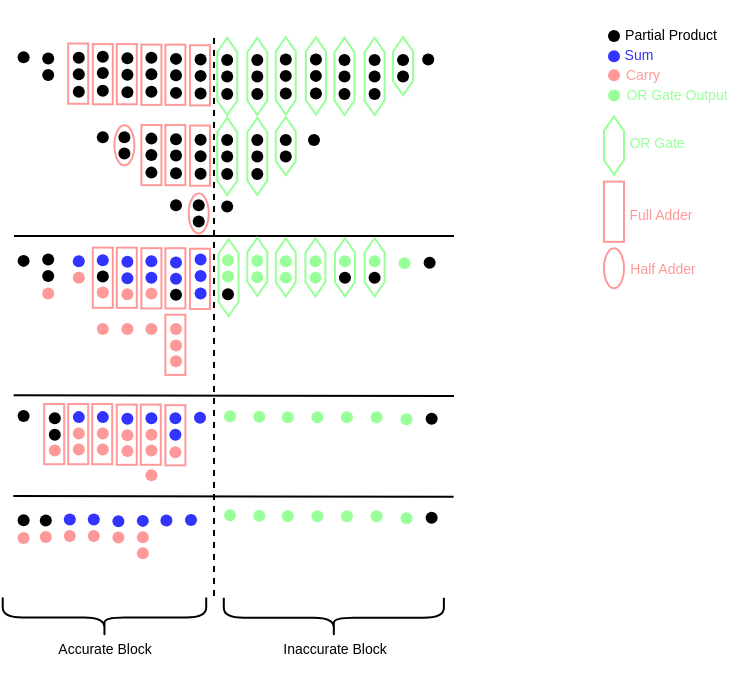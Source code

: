 <mxfile version="25.0.2">
  <diagram name="Page-1" id="2dbHZs60MgRJYXGFf2Fs">
    <mxGraphModel dx="231" dy="138" grid="1" gridSize="10" guides="1" tooltips="1" connect="1" arrows="1" fold="1" page="1" pageScale="1" pageWidth="827" pageHeight="1169" math="0" shadow="0">
      <root>
        <mxCell id="0" />
        <mxCell id="1" parent="0" />
        <mxCell id="PCGd_DvdktvaPrUJOzKs-1" value="" style="shape=hexagon;perimeter=hexagonPerimeter2;whiteSpace=wrap;html=1;fixedSize=1;rotation=90;size=7.18;strokeColor=#99FF99;" parent="1" vertex="1">
          <mxGeometry x="341.0" y="215.22" width="38.59" height="10" as="geometry" />
        </mxCell>
        <mxCell id="PCGd_DvdktvaPrUJOzKs-2" value="" style="shape=waypoint;sketch=0;fillStyle=solid;size=6;pointerEvents=1;points=[];fillColor=none;resizable=0;rotatable=0;perimeter=centerPerimeter;snapToPoint=1;" parent="1" vertex="1">
          <mxGeometry x="350.3" y="202" width="20" height="20" as="geometry" />
        </mxCell>
        <mxCell id="PCGd_DvdktvaPrUJOzKs-3" value="" style="shape=waypoint;sketch=0;fillStyle=solid;size=6;pointerEvents=1;points=[];fillColor=none;resizable=0;rotatable=0;perimeter=centerPerimeter;snapToPoint=1;" parent="1" vertex="1">
          <mxGeometry x="350.3" y="210.22" width="20" height="20" as="geometry" />
        </mxCell>
        <mxCell id="PCGd_DvdktvaPrUJOzKs-4" value="" style="shape=waypoint;sketch=0;fillStyle=solid;size=6;pointerEvents=1;points=[];fillColor=none;resizable=0;rotatable=0;perimeter=centerPerimeter;snapToPoint=1;" parent="1" vertex="1">
          <mxGeometry x="350.3" y="219" width="20" height="20" as="geometry" />
        </mxCell>
        <mxCell id="PCGd_DvdktvaPrUJOzKs-5" value="" style="shape=hexagon;perimeter=hexagonPerimeter2;whiteSpace=wrap;html=1;fixedSize=1;rotation=90;size=7.18;strokeColor=#99FF99;" parent="1" vertex="1">
          <mxGeometry x="360" y="210.07" width="29.06" height="10" as="geometry" />
        </mxCell>
        <mxCell id="PCGd_DvdktvaPrUJOzKs-6" value="" style="shape=waypoint;sketch=0;fillStyle=solid;size=6;pointerEvents=1;points=[];fillColor=none;resizable=0;rotatable=0;perimeter=centerPerimeter;snapToPoint=1;" parent="1" vertex="1">
          <mxGeometry x="364.53" y="202" width="20" height="20" as="geometry" />
        </mxCell>
        <mxCell id="PCGd_DvdktvaPrUJOzKs-7" value="" style="shape=waypoint;sketch=0;fillStyle=solid;size=6;pointerEvents=1;points=[];fillColor=none;resizable=0;rotatable=0;perimeter=centerPerimeter;snapToPoint=1;" parent="1" vertex="1">
          <mxGeometry x="364.53" y="210.22" width="20" height="20" as="geometry" />
        </mxCell>
        <mxCell id="PCGd_DvdktvaPrUJOzKs-15" value="" style="shape=hexagon;perimeter=hexagonPerimeter2;whiteSpace=wrap;html=1;fixedSize=1;rotation=90;size=7.18;strokeColor=#99FF99;" parent="1" vertex="1">
          <mxGeometry x="325.94" y="215.22" width="38.59" height="10" as="geometry" />
        </mxCell>
        <mxCell id="PCGd_DvdktvaPrUJOzKs-16" value="" style="shape=waypoint;sketch=0;fillStyle=solid;size=6;pointerEvents=1;points=[];fillColor=none;resizable=0;rotatable=0;perimeter=centerPerimeter;snapToPoint=1;" parent="1" vertex="1">
          <mxGeometry x="335.24" y="202" width="20" height="20" as="geometry" />
        </mxCell>
        <mxCell id="PCGd_DvdktvaPrUJOzKs-17" value="" style="shape=waypoint;sketch=0;fillStyle=solid;size=6;pointerEvents=1;points=[];fillColor=none;resizable=0;rotatable=0;perimeter=centerPerimeter;snapToPoint=1;" parent="1" vertex="1">
          <mxGeometry x="335.24" y="210.22" width="20" height="20" as="geometry" />
        </mxCell>
        <mxCell id="PCGd_DvdktvaPrUJOzKs-18" value="" style="shape=waypoint;sketch=0;fillStyle=solid;size=6;pointerEvents=1;points=[];fillColor=none;resizable=0;rotatable=0;perimeter=centerPerimeter;snapToPoint=1;" parent="1" vertex="1">
          <mxGeometry x="335.24" y="219" width="20" height="20" as="geometry" />
        </mxCell>
        <mxCell id="PCGd_DvdktvaPrUJOzKs-24" value="" style="shape=hexagon;perimeter=hexagonPerimeter2;whiteSpace=wrap;html=1;fixedSize=1;rotation=90;size=7.18;strokeColor=#99FF99;" parent="1" vertex="1">
          <mxGeometry x="311.65" y="214.94" width="38.59" height="10" as="geometry" />
        </mxCell>
        <mxCell id="PCGd_DvdktvaPrUJOzKs-25" value="" style="shape=waypoint;sketch=0;fillStyle=solid;size=6;pointerEvents=1;points=[];fillColor=none;resizable=0;rotatable=0;perimeter=centerPerimeter;snapToPoint=1;" parent="1" vertex="1">
          <mxGeometry x="320.95" y="201.72" width="20" height="20" as="geometry" />
        </mxCell>
        <mxCell id="PCGd_DvdktvaPrUJOzKs-26" value="" style="shape=waypoint;sketch=0;fillStyle=solid;size=6;pointerEvents=1;points=[];fillColor=none;resizable=0;rotatable=0;perimeter=centerPerimeter;snapToPoint=1;" parent="1" vertex="1">
          <mxGeometry x="320.95" y="209.94" width="20" height="20" as="geometry" />
        </mxCell>
        <mxCell id="PCGd_DvdktvaPrUJOzKs-27" value="" style="shape=waypoint;sketch=0;fillStyle=solid;size=6;pointerEvents=1;points=[];fillColor=none;resizable=0;rotatable=0;perimeter=centerPerimeter;snapToPoint=1;" parent="1" vertex="1">
          <mxGeometry x="320.95" y="218.72" width="20" height="20" as="geometry" />
        </mxCell>
        <mxCell id="PCGd_DvdktvaPrUJOzKs-29" value="" style="shape=hexagon;perimeter=hexagonPerimeter2;whiteSpace=wrap;html=1;fixedSize=1;rotation=90;size=7.18;strokeColor=#99FF99;" parent="1" vertex="1">
          <mxGeometry x="296.59" y="214.94" width="38.59" height="10" as="geometry" />
        </mxCell>
        <mxCell id="PCGd_DvdktvaPrUJOzKs-30" value="" style="shape=waypoint;sketch=0;fillStyle=solid;size=6;pointerEvents=1;points=[];fillColor=none;resizable=0;rotatable=0;perimeter=centerPerimeter;snapToPoint=1;" parent="1" vertex="1">
          <mxGeometry x="305.89" y="201.72" width="20" height="20" as="geometry" />
        </mxCell>
        <mxCell id="PCGd_DvdktvaPrUJOzKs-31" value="" style="shape=waypoint;sketch=0;fillStyle=solid;size=6;pointerEvents=1;points=[];fillColor=none;resizable=0;rotatable=0;perimeter=centerPerimeter;snapToPoint=1;" parent="1" vertex="1">
          <mxGeometry x="305.89" y="209.94" width="20" height="20" as="geometry" />
        </mxCell>
        <mxCell id="PCGd_DvdktvaPrUJOzKs-32" value="" style="shape=waypoint;sketch=0;fillStyle=solid;size=6;pointerEvents=1;points=[];fillColor=none;resizable=0;rotatable=0;perimeter=centerPerimeter;snapToPoint=1;" parent="1" vertex="1">
          <mxGeometry x="305.89" y="218.72" width="20" height="20" as="geometry" />
        </mxCell>
        <mxCell id="PCGd_DvdktvaPrUJOzKs-33" value="" style="shape=hexagon;perimeter=hexagonPerimeter2;whiteSpace=wrap;html=1;fixedSize=1;rotation=90;size=7.18;strokeColor=#99FF99;" parent="1" vertex="1">
          <mxGeometry x="282.36" y="215.22" width="38.59" height="10" as="geometry" />
        </mxCell>
        <mxCell id="PCGd_DvdktvaPrUJOzKs-34" value="" style="shape=waypoint;sketch=0;fillStyle=solid;size=6;pointerEvents=1;points=[];fillColor=none;resizable=0;rotatable=0;perimeter=centerPerimeter;snapToPoint=1;" parent="1" vertex="1">
          <mxGeometry x="291.66" y="202" width="20" height="20" as="geometry" />
        </mxCell>
        <mxCell id="PCGd_DvdktvaPrUJOzKs-35" value="" style="shape=waypoint;sketch=0;fillStyle=solid;size=6;pointerEvents=1;points=[];fillColor=none;resizable=0;rotatable=0;perimeter=centerPerimeter;snapToPoint=1;" parent="1" vertex="1">
          <mxGeometry x="291.66" y="210.22" width="20" height="20" as="geometry" />
        </mxCell>
        <mxCell id="PCGd_DvdktvaPrUJOzKs-36" value="" style="shape=waypoint;sketch=0;fillStyle=solid;size=6;pointerEvents=1;points=[];fillColor=none;resizable=0;rotatable=0;perimeter=centerPerimeter;snapToPoint=1;" parent="1" vertex="1">
          <mxGeometry x="291.66" y="219" width="20" height="20" as="geometry" />
        </mxCell>
        <mxCell id="PCGd_DvdktvaPrUJOzKs-37" value="" style="shape=hexagon;perimeter=hexagonPerimeter2;whiteSpace=wrap;html=1;fixedSize=1;rotation=90;size=7.18;strokeColor=#99FF99;" parent="1" vertex="1">
          <mxGeometry x="267.3" y="215.22" width="38.59" height="10" as="geometry" />
        </mxCell>
        <mxCell id="PCGd_DvdktvaPrUJOzKs-38" value="" style="shape=waypoint;sketch=0;fillStyle=solid;size=6;pointerEvents=1;points=[];fillColor=none;resizable=0;rotatable=0;perimeter=centerPerimeter;snapToPoint=1;" parent="1" vertex="1">
          <mxGeometry x="276.6" y="202" width="20" height="20" as="geometry" />
        </mxCell>
        <mxCell id="PCGd_DvdktvaPrUJOzKs-39" value="" style="shape=waypoint;sketch=0;fillStyle=solid;size=6;pointerEvents=1;points=[];fillColor=none;resizable=0;rotatable=0;perimeter=centerPerimeter;snapToPoint=1;" parent="1" vertex="1">
          <mxGeometry x="276.6" y="210.22" width="20" height="20" as="geometry" />
        </mxCell>
        <mxCell id="PCGd_DvdktvaPrUJOzKs-40" value="" style="shape=waypoint;sketch=0;fillStyle=solid;size=6;pointerEvents=1;points=[];fillColor=none;resizable=0;rotatable=0;perimeter=centerPerimeter;snapToPoint=1;" parent="1" vertex="1">
          <mxGeometry x="276.6" y="219" width="20" height="20" as="geometry" />
        </mxCell>
        <mxCell id="PCGd_DvdktvaPrUJOzKs-46" value="" style="shape=hexagon;perimeter=hexagonPerimeter2;whiteSpace=wrap;html=1;fixedSize=1;rotation=90;size=7.18;strokeColor=#99FF99;" parent="1" vertex="1">
          <mxGeometry x="282.36" y="255.22" width="38.59" height="10" as="geometry" />
        </mxCell>
        <mxCell id="PCGd_DvdktvaPrUJOzKs-47" value="" style="shape=waypoint;sketch=0;fillStyle=solid;size=6;pointerEvents=1;points=[];fillColor=none;resizable=0;rotatable=0;perimeter=centerPerimeter;snapToPoint=1;" parent="1" vertex="1">
          <mxGeometry x="291.66" y="242" width="20" height="20" as="geometry" />
        </mxCell>
        <mxCell id="PCGd_DvdktvaPrUJOzKs-48" value="" style="shape=waypoint;sketch=0;fillStyle=solid;size=6;pointerEvents=1;points=[];fillColor=none;resizable=0;rotatable=0;perimeter=centerPerimeter;snapToPoint=1;" parent="1" vertex="1">
          <mxGeometry x="291.66" y="250.22" width="20" height="20" as="geometry" />
        </mxCell>
        <mxCell id="PCGd_DvdktvaPrUJOzKs-49" value="" style="shape=waypoint;sketch=0;fillStyle=solid;size=6;pointerEvents=1;points=[];fillColor=none;resizable=0;rotatable=0;perimeter=centerPerimeter;snapToPoint=1;" parent="1" vertex="1">
          <mxGeometry x="291.66" y="259" width="20" height="20" as="geometry" />
        </mxCell>
        <mxCell id="PCGd_DvdktvaPrUJOzKs-50" value="" style="shape=hexagon;perimeter=hexagonPerimeter2;whiteSpace=wrap;html=1;fixedSize=1;rotation=90;size=7.18;strokeColor=#99FF99;" parent="1" vertex="1">
          <mxGeometry x="267.3" y="255.22" width="38.59" height="10" as="geometry" />
        </mxCell>
        <mxCell id="PCGd_DvdktvaPrUJOzKs-51" value="" style="shape=waypoint;sketch=0;fillStyle=solid;size=6;pointerEvents=1;points=[];fillColor=none;resizable=0;rotatable=0;perimeter=centerPerimeter;snapToPoint=1;" parent="1" vertex="1">
          <mxGeometry x="276.6" y="242" width="20" height="20" as="geometry" />
        </mxCell>
        <mxCell id="PCGd_DvdktvaPrUJOzKs-52" value="" style="shape=waypoint;sketch=0;fillStyle=solid;size=6;pointerEvents=1;points=[];fillColor=none;resizable=0;rotatable=0;perimeter=centerPerimeter;snapToPoint=1;" parent="1" vertex="1">
          <mxGeometry x="276.6" y="250.22" width="20" height="20" as="geometry" />
        </mxCell>
        <mxCell id="PCGd_DvdktvaPrUJOzKs-53" value="" style="shape=waypoint;sketch=0;fillStyle=solid;size=6;pointerEvents=1;points=[];fillColor=none;resizable=0;rotatable=0;perimeter=centerPerimeter;snapToPoint=1;" parent="1" vertex="1">
          <mxGeometry x="276.6" y="259" width="20" height="20" as="geometry" />
        </mxCell>
        <mxCell id="PCGd_DvdktvaPrUJOzKs-54" value="" style="shape=hexagon;perimeter=hexagonPerimeter2;whiteSpace=wrap;html=1;fixedSize=1;rotation=90;size=7.18;strokeColor=#99FF99;" parent="1" vertex="1">
          <mxGeometry x="301.35" y="250.07" width="29.06" height="10" as="geometry" />
        </mxCell>
        <mxCell id="PCGd_DvdktvaPrUJOzKs-55" value="" style="shape=waypoint;sketch=0;fillStyle=solid;size=6;pointerEvents=1;points=[];fillColor=none;resizable=0;rotatable=0;perimeter=centerPerimeter;snapToPoint=1;" parent="1" vertex="1">
          <mxGeometry x="305.88" y="242" width="20" height="20" as="geometry" />
        </mxCell>
        <mxCell id="PCGd_DvdktvaPrUJOzKs-56" value="" style="shape=waypoint;sketch=0;fillStyle=solid;size=6;pointerEvents=1;points=[];fillColor=none;resizable=0;rotatable=0;perimeter=centerPerimeter;snapToPoint=1;" parent="1" vertex="1">
          <mxGeometry x="305.88" y="250.22" width="20" height="20" as="geometry" />
        </mxCell>
        <mxCell id="PCGd_DvdktvaPrUJOzKs-59" value="" style="shape=waypoint;sketch=0;fillStyle=solid;size=6;pointerEvents=1;points=[];fillColor=none;resizable=0;rotatable=0;perimeter=centerPerimeter;snapToPoint=1;" parent="1" vertex="1">
          <mxGeometry x="377.12" y="201.72" width="20" height="20" as="geometry" />
        </mxCell>
        <mxCell id="PCGd_DvdktvaPrUJOzKs-62" value="" style="shape=waypoint;sketch=0;fillStyle=solid;size=6;pointerEvents=1;points=[];fillColor=none;resizable=0;rotatable=0;perimeter=centerPerimeter;snapToPoint=1;" parent="1" vertex="1">
          <mxGeometry x="320" y="242" width="20" height="20" as="geometry" />
        </mxCell>
        <mxCell id="PCGd_DvdktvaPrUJOzKs-63" value="" style="shape=waypoint;sketch=0;fillStyle=solid;size=6;pointerEvents=1;points=[];fillColor=none;resizable=0;rotatable=0;perimeter=centerPerimeter;snapToPoint=1;" parent="1" vertex="1">
          <mxGeometry x="276.6" y="275.22" width="20" height="20" as="geometry" />
        </mxCell>
        <mxCell id="PCGd_DvdktvaPrUJOzKs-64" value="" style="endArrow=none;dashed=1;html=1;rounded=0;" parent="1" edge="1">
          <mxGeometry width="50" height="50" relative="1" as="geometry">
            <mxPoint x="280" y="480" as="sourcePoint" />
            <mxPoint x="280" y="200" as="targetPoint" />
          </mxGeometry>
        </mxCell>
        <mxCell id="PCGd_DvdktvaPrUJOzKs-74" value="" style="rounded=0;whiteSpace=wrap;html=1;strokeColor=#FF9999;" parent="1" vertex="1">
          <mxGeometry x="268" y="204.61" width="10" height="30.11" as="geometry" />
        </mxCell>
        <mxCell id="PCGd_DvdktvaPrUJOzKs-75" value="" style="shape=waypoint;sketch=0;fillStyle=solid;size=6;pointerEvents=1;points=[];fillColor=none;resizable=0;rotatable=0;perimeter=centerPerimeter;snapToPoint=1;" parent="1" vertex="1">
          <mxGeometry x="263.3" y="201.72" width="20" height="20" as="geometry" />
        </mxCell>
        <mxCell id="PCGd_DvdktvaPrUJOzKs-76" value="" style="shape=waypoint;sketch=0;fillStyle=solid;size=6;pointerEvents=1;points=[];fillColor=none;resizable=0;rotatable=0;perimeter=centerPerimeter;snapToPoint=1;" parent="1" vertex="1">
          <mxGeometry x="263.3" y="209.94" width="20" height="20" as="geometry" />
        </mxCell>
        <mxCell id="PCGd_DvdktvaPrUJOzKs-77" value="" style="shape=waypoint;sketch=0;fillStyle=solid;size=6;pointerEvents=1;points=[];fillColor=none;resizable=0;rotatable=0;perimeter=centerPerimeter;snapToPoint=1;" parent="1" vertex="1">
          <mxGeometry x="263.3" y="218.72" width="20" height="20" as="geometry" />
        </mxCell>
        <mxCell id="PCGd_DvdktvaPrUJOzKs-81" value="" style="rounded=0;whiteSpace=wrap;html=1;strokeColor=#FF9999;" parent="1" vertex="1">
          <mxGeometry x="255.7" y="204.33" width="10" height="30.11" as="geometry" />
        </mxCell>
        <mxCell id="PCGd_DvdktvaPrUJOzKs-82" value="" style="shape=waypoint;sketch=0;fillStyle=solid;size=6;pointerEvents=1;points=[];fillColor=none;resizable=0;rotatable=0;perimeter=centerPerimeter;snapToPoint=1;" parent="1" vertex="1">
          <mxGeometry x="251.0" y="201.44" width="20" height="20" as="geometry" />
        </mxCell>
        <mxCell id="PCGd_DvdktvaPrUJOzKs-83" value="" style="shape=waypoint;sketch=0;fillStyle=solid;size=6;pointerEvents=1;points=[];fillColor=none;resizable=0;rotatable=0;perimeter=centerPerimeter;snapToPoint=1;" parent="1" vertex="1">
          <mxGeometry x="251.0" y="209.66" width="20" height="20" as="geometry" />
        </mxCell>
        <mxCell id="PCGd_DvdktvaPrUJOzKs-84" value="" style="shape=waypoint;sketch=0;fillStyle=solid;size=6;pointerEvents=1;points=[];fillColor=none;resizable=0;rotatable=0;perimeter=centerPerimeter;snapToPoint=1;" parent="1" vertex="1">
          <mxGeometry x="251.0" y="218.44" width="20" height="20" as="geometry" />
        </mxCell>
        <mxCell id="PCGd_DvdktvaPrUJOzKs-110" value="" style="endArrow=none;html=1;rounded=0;" parent="1" edge="1">
          <mxGeometry width="50" height="50" relative="1" as="geometry">
            <mxPoint x="180" y="300" as="sourcePoint" />
            <mxPoint x="400" y="300" as="targetPoint" />
          </mxGeometry>
        </mxCell>
        <mxCell id="PCGd_DvdktvaPrUJOzKs-111" value="" style="rounded=0;whiteSpace=wrap;html=1;strokeColor=#FF9999;" parent="1" vertex="1">
          <mxGeometry x="243.7" y="204.33" width="10" height="30.11" as="geometry" />
        </mxCell>
        <mxCell id="PCGd_DvdktvaPrUJOzKs-112" value="" style="rounded=0;whiteSpace=wrap;html=1;strokeColor=#FF9999;" parent="1" vertex="1">
          <mxGeometry x="231.4" y="204.05" width="10" height="30.11" as="geometry" />
        </mxCell>
        <mxCell id="PCGd_DvdktvaPrUJOzKs-113" value="" style="shape=waypoint;sketch=0;fillStyle=solid;size=6;pointerEvents=1;points=[];fillColor=none;resizable=0;rotatable=0;perimeter=centerPerimeter;snapToPoint=1;" parent="1" vertex="1">
          <mxGeometry x="226.7" y="201.16" width="20" height="20" as="geometry" />
        </mxCell>
        <mxCell id="PCGd_DvdktvaPrUJOzKs-114" value="" style="shape=waypoint;sketch=0;fillStyle=solid;size=6;pointerEvents=1;points=[];fillColor=none;resizable=0;rotatable=0;perimeter=centerPerimeter;snapToPoint=1;" parent="1" vertex="1">
          <mxGeometry x="226.7" y="209.38" width="20" height="20" as="geometry" />
        </mxCell>
        <mxCell id="PCGd_DvdktvaPrUJOzKs-115" value="" style="shape=waypoint;sketch=0;fillStyle=solid;size=6;pointerEvents=1;points=[];fillColor=none;resizable=0;rotatable=0;perimeter=centerPerimeter;snapToPoint=1;" parent="1" vertex="1">
          <mxGeometry x="226.7" y="218.16" width="20" height="20" as="geometry" />
        </mxCell>
        <mxCell id="PCGd_DvdktvaPrUJOzKs-116" value="" style="rounded=0;whiteSpace=wrap;html=1;strokeColor=#FF9999;" parent="1" vertex="1">
          <mxGeometry x="219.4" y="204.05" width="10" height="30.11" as="geometry" />
        </mxCell>
        <mxCell id="PCGd_DvdktvaPrUJOzKs-117" value="" style="rounded=0;whiteSpace=wrap;html=1;strokeColor=#FF9999;" parent="1" vertex="1">
          <mxGeometry x="207.1" y="203.77" width="10" height="30.11" as="geometry" />
        </mxCell>
        <mxCell id="PCGd_DvdktvaPrUJOzKs-118" value="" style="shape=waypoint;sketch=0;fillStyle=solid;size=6;pointerEvents=1;points=[];fillColor=none;resizable=0;rotatable=0;perimeter=centerPerimeter;snapToPoint=1;" parent="1" vertex="1">
          <mxGeometry x="202.4" y="200.88" width="20" height="20" as="geometry" />
        </mxCell>
        <mxCell id="PCGd_DvdktvaPrUJOzKs-119" value="" style="shape=waypoint;sketch=0;fillStyle=solid;size=6;pointerEvents=1;points=[];fillColor=none;resizable=0;rotatable=0;perimeter=centerPerimeter;snapToPoint=1;" parent="1" vertex="1">
          <mxGeometry x="202.4" y="209.1" width="20" height="20" as="geometry" />
        </mxCell>
        <mxCell id="PCGd_DvdktvaPrUJOzKs-120" value="" style="shape=waypoint;sketch=0;fillStyle=solid;size=6;pointerEvents=1;points=[];fillColor=none;resizable=0;rotatable=0;perimeter=centerPerimeter;snapToPoint=1;" parent="1" vertex="1">
          <mxGeometry x="202.4" y="217.88" width="20" height="20" as="geometry" />
        </mxCell>
        <mxCell id="PCGd_DvdktvaPrUJOzKs-121" value="" style="shape=waypoint;sketch=0;fillStyle=solid;size=6;pointerEvents=1;points=[];fillColor=none;resizable=0;rotatable=0;perimeter=centerPerimeter;snapToPoint=1;" parent="1" vertex="1">
          <mxGeometry x="214.4" y="200.32" width="20" height="20" as="geometry" />
        </mxCell>
        <mxCell id="PCGd_DvdktvaPrUJOzKs-122" value="" style="shape=waypoint;sketch=0;fillStyle=solid;size=6;pointerEvents=1;points=[];fillColor=none;resizable=0;rotatable=0;perimeter=centerPerimeter;snapToPoint=1;" parent="1" vertex="1">
          <mxGeometry x="214.4" y="208.54" width="20" height="20" as="geometry" />
        </mxCell>
        <mxCell id="PCGd_DvdktvaPrUJOzKs-123" value="" style="shape=waypoint;sketch=0;fillStyle=solid;size=6;pointerEvents=1;points=[];fillColor=none;resizable=0;rotatable=0;perimeter=centerPerimeter;snapToPoint=1;" parent="1" vertex="1">
          <mxGeometry x="214.4" y="217.32" width="20" height="20" as="geometry" />
        </mxCell>
        <mxCell id="PCGd_DvdktvaPrUJOzKs-124" value="" style="shape=waypoint;sketch=0;fillStyle=solid;size=6;pointerEvents=1;points=[];fillColor=none;resizable=0;rotatable=0;perimeter=centerPerimeter;snapToPoint=1;" parent="1" vertex="1">
          <mxGeometry x="238.7" y="200.89" width="20" height="20" as="geometry" />
        </mxCell>
        <mxCell id="PCGd_DvdktvaPrUJOzKs-125" value="" style="shape=waypoint;sketch=0;fillStyle=solid;size=6;pointerEvents=1;points=[];fillColor=none;resizable=0;rotatable=0;perimeter=centerPerimeter;snapToPoint=1;" parent="1" vertex="1">
          <mxGeometry x="238.7" y="209.11" width="20" height="20" as="geometry" />
        </mxCell>
        <mxCell id="PCGd_DvdktvaPrUJOzKs-126" value="" style="shape=waypoint;sketch=0;fillStyle=solid;size=6;pointerEvents=1;points=[];fillColor=none;resizable=0;rotatable=0;perimeter=centerPerimeter;snapToPoint=1;" parent="1" vertex="1">
          <mxGeometry x="238.7" y="217.89" width="20" height="20" as="geometry" />
        </mxCell>
        <mxCell id="PCGd_DvdktvaPrUJOzKs-133" value="" style="rounded=0;whiteSpace=wrap;html=1;strokeColor=#FF9999;" parent="1" vertex="1">
          <mxGeometry x="268" y="244.75" width="10" height="30.11" as="geometry" />
        </mxCell>
        <mxCell id="PCGd_DvdktvaPrUJOzKs-134" value="" style="shape=waypoint;sketch=0;fillStyle=solid;size=6;pointerEvents=1;points=[];fillColor=none;resizable=0;rotatable=0;perimeter=centerPerimeter;snapToPoint=1;" parent="1" vertex="1">
          <mxGeometry x="263.3" y="241.86" width="20" height="20" as="geometry" />
        </mxCell>
        <mxCell id="PCGd_DvdktvaPrUJOzKs-135" value="" style="shape=waypoint;sketch=0;fillStyle=solid;size=6;pointerEvents=1;points=[];fillColor=none;resizable=0;rotatable=0;perimeter=centerPerimeter;snapToPoint=1;" parent="1" vertex="1">
          <mxGeometry x="263.3" y="250.08" width="20" height="20" as="geometry" />
        </mxCell>
        <mxCell id="PCGd_DvdktvaPrUJOzKs-136" value="" style="shape=waypoint;sketch=0;fillStyle=solid;size=6;pointerEvents=1;points=[];fillColor=none;resizable=0;rotatable=0;perimeter=centerPerimeter;snapToPoint=1;" parent="1" vertex="1">
          <mxGeometry x="263.3" y="258.86" width="20" height="20" as="geometry" />
        </mxCell>
        <mxCell id="PCGd_DvdktvaPrUJOzKs-137" value="" style="rounded=0;whiteSpace=wrap;html=1;strokeColor=#FF9999;" parent="1" vertex="1">
          <mxGeometry x="255.7" y="244.47" width="10" height="30.11" as="geometry" />
        </mxCell>
        <mxCell id="PCGd_DvdktvaPrUJOzKs-138" value="" style="shape=waypoint;sketch=0;fillStyle=solid;size=6;pointerEvents=1;points=[];fillColor=none;resizable=0;rotatable=0;perimeter=centerPerimeter;snapToPoint=1;" parent="1" vertex="1">
          <mxGeometry x="251.0" y="241.58" width="20" height="20" as="geometry" />
        </mxCell>
        <mxCell id="PCGd_DvdktvaPrUJOzKs-139" value="" style="shape=waypoint;sketch=0;fillStyle=solid;size=6;pointerEvents=1;points=[];fillColor=none;resizable=0;rotatable=0;perimeter=centerPerimeter;snapToPoint=1;" parent="1" vertex="1">
          <mxGeometry x="251.0" y="249.8" width="20" height="20" as="geometry" />
        </mxCell>
        <mxCell id="PCGd_DvdktvaPrUJOzKs-140" value="" style="shape=waypoint;sketch=0;fillStyle=solid;size=6;pointerEvents=1;points=[];fillColor=none;resizable=0;rotatable=0;perimeter=centerPerimeter;snapToPoint=1;" parent="1" vertex="1">
          <mxGeometry x="251.0" y="258.58" width="20" height="20" as="geometry" />
        </mxCell>
        <mxCell id="PCGd_DvdktvaPrUJOzKs-141" value="" style="rounded=0;whiteSpace=wrap;html=1;strokeColor=#FF9999;" parent="1" vertex="1">
          <mxGeometry x="243.7" y="244.47" width="10" height="30.11" as="geometry" />
        </mxCell>
        <mxCell id="PCGd_DvdktvaPrUJOzKs-142" value="" style="shape=waypoint;sketch=0;fillStyle=solid;size=6;pointerEvents=1;points=[];fillColor=none;resizable=0;rotatable=0;perimeter=centerPerimeter;snapToPoint=1;" parent="1" vertex="1">
          <mxGeometry x="238.7" y="241.31" width="20" height="20" as="geometry" />
        </mxCell>
        <mxCell id="PCGd_DvdktvaPrUJOzKs-143" value="" style="shape=waypoint;sketch=0;fillStyle=solid;size=6;pointerEvents=1;points=[];fillColor=none;resizable=0;rotatable=0;perimeter=centerPerimeter;snapToPoint=1;" parent="1" vertex="1">
          <mxGeometry x="238.7" y="249.53" width="20" height="20" as="geometry" />
        </mxCell>
        <mxCell id="PCGd_DvdktvaPrUJOzKs-144" value="" style="shape=waypoint;sketch=0;fillStyle=solid;size=6;pointerEvents=1;points=[];fillColor=none;resizable=0;rotatable=0;perimeter=centerPerimeter;snapToPoint=1;" parent="1" vertex="1">
          <mxGeometry x="238.7" y="258.31" width="20" height="20" as="geometry" />
        </mxCell>
        <mxCell id="PCGd_DvdktvaPrUJOzKs-150" value="" style="shape=waypoint;sketch=0;fillStyle=solid;size=6;pointerEvents=1;points=[];fillColor=none;resizable=0;rotatable=0;perimeter=centerPerimeter;snapToPoint=1;" parent="1" vertex="1">
          <mxGeometry x="251" y="274.58" width="20" height="20" as="geometry" />
        </mxCell>
        <mxCell id="PCGd_DvdktvaPrUJOzKs-154" value="" style="shape=waypoint;sketch=0;fillStyle=solid;size=6;pointerEvents=1;points=[];fillColor=none;resizable=0;rotatable=0;perimeter=centerPerimeter;snapToPoint=1;" parent="1" vertex="1">
          <mxGeometry x="214.4" y="240.68" width="20" height="20" as="geometry" />
        </mxCell>
        <mxCell id="PCGd_DvdktvaPrUJOzKs-155" value="" style="shape=waypoint;sketch=0;fillStyle=solid;size=6;pointerEvents=1;points=[];fillColor=none;resizable=0;rotatable=0;perimeter=centerPerimeter;snapToPoint=1;" parent="1" vertex="1">
          <mxGeometry x="187.1" y="201.24" width="20" height="20" as="geometry" />
        </mxCell>
        <mxCell id="PCGd_DvdktvaPrUJOzKs-156" value="" style="shape=waypoint;sketch=0;fillStyle=solid;size=6;pointerEvents=1;points=[];fillColor=none;resizable=0;rotatable=0;perimeter=centerPerimeter;snapToPoint=1;" parent="1" vertex="1">
          <mxGeometry x="187.1" y="209.46" width="20" height="20" as="geometry" />
        </mxCell>
        <mxCell id="PCGd_DvdktvaPrUJOzKs-157" value="" style="shape=waypoint;sketch=0;fillStyle=solid;size=6;pointerEvents=1;points=[];fillColor=none;resizable=0;rotatable=0;perimeter=centerPerimeter;snapToPoint=1;" parent="1" vertex="1">
          <mxGeometry x="174.8" y="200.68" width="20" height="20" as="geometry" />
        </mxCell>
        <mxCell id="Tv-2tQCTAZa6AO8zfYgc-6" value="" style="shape=waypoint;sketch=0;fillStyle=solid;size=6;pointerEvents=1;points=[];fillColor=none;resizable=0;rotatable=0;perimeter=centerPerimeter;snapToPoint=1;strokeColor=#99FF99;" parent="1" vertex="1">
          <mxGeometry x="365.23" y="303.64" width="20" height="20" as="geometry" />
        </mxCell>
        <mxCell id="Tv-2tQCTAZa6AO8zfYgc-24" value="" style="shape=hexagon;perimeter=hexagonPerimeter2;whiteSpace=wrap;html=1;fixedSize=1;rotation=90;size=7.18;strokeColor=#99FF99;" parent="1" vertex="1">
          <mxGeometry x="268.0" y="315.86" width="38.59" height="10" as="geometry" />
        </mxCell>
        <mxCell id="Tv-2tQCTAZa6AO8zfYgc-33" value="" style="shape=waypoint;sketch=0;fillStyle=solid;size=6;pointerEvents=1;points=[];fillColor=none;resizable=0;rotatable=0;perimeter=centerPerimeter;snapToPoint=1;" parent="1" vertex="1">
          <mxGeometry x="377.82" y="303.36" width="20" height="20" as="geometry" />
        </mxCell>
        <mxCell id="Tv-2tQCTAZa6AO8zfYgc-36" value="" style="shape=hexagon;perimeter=hexagonPerimeter2;whiteSpace=wrap;html=1;fixedSize=1;rotation=90;size=7.18;strokeColor=#99FF99;" parent="1" vertex="1">
          <mxGeometry x="287.12" y="310.43" width="29.06" height="10" as="geometry" />
        </mxCell>
        <mxCell id="Tv-2tQCTAZa6AO8zfYgc-37" value="" style="shape=waypoint;sketch=0;fillStyle=solid;size=6;pointerEvents=1;points=[];fillColor=none;resizable=0;rotatable=0;perimeter=centerPerimeter;snapToPoint=1;strokeColor=#99FF99;" parent="1" vertex="1">
          <mxGeometry x="291.65" y="302.36" width="20" height="20" as="geometry" />
        </mxCell>
        <mxCell id="Tv-2tQCTAZa6AO8zfYgc-38" value="" style="shape=waypoint;sketch=0;fillStyle=solid;size=6;pointerEvents=1;points=[];fillColor=none;resizable=0;rotatable=0;perimeter=centerPerimeter;snapToPoint=1;strokeColor=#99FF99;" parent="1" vertex="1">
          <mxGeometry x="291.65" y="310.58" width="20" height="20" as="geometry" />
        </mxCell>
        <mxCell id="Tv-2tQCTAZa6AO8zfYgc-39" value="" style="shape=hexagon;perimeter=hexagonPerimeter2;whiteSpace=wrap;html=1;fixedSize=1;rotation=90;size=7.18;strokeColor=#99FF99;" parent="1" vertex="1">
          <mxGeometry x="301.36" y="310.71" width="29.06" height="10" as="geometry" />
        </mxCell>
        <mxCell id="Tv-2tQCTAZa6AO8zfYgc-40" value="" style="shape=waypoint;sketch=0;fillStyle=solid;size=6;pointerEvents=1;points=[];fillColor=none;resizable=0;rotatable=0;perimeter=centerPerimeter;snapToPoint=1;strokeColor=#99FF99;" parent="1" vertex="1">
          <mxGeometry x="305.89" y="302.64" width="20" height="20" as="geometry" />
        </mxCell>
        <mxCell id="Tv-2tQCTAZa6AO8zfYgc-41" value="" style="shape=waypoint;sketch=0;fillStyle=solid;size=6;pointerEvents=1;points=[];fillColor=none;resizable=0;rotatable=0;perimeter=centerPerimeter;snapToPoint=1;strokeColor=#99FF99;" parent="1" vertex="1">
          <mxGeometry x="305.89" y="310.86" width="20" height="20" as="geometry" />
        </mxCell>
        <mxCell id="Tv-2tQCTAZa6AO8zfYgc-42" value="" style="shape=hexagon;perimeter=hexagonPerimeter2;whiteSpace=wrap;html=1;fixedSize=1;rotation=90;size=7.18;strokeColor=#99FF99;" parent="1" vertex="1">
          <mxGeometry x="316.18" y="310.67" width="29.06" height="10" as="geometry" />
        </mxCell>
        <mxCell id="Tv-2tQCTAZa6AO8zfYgc-43" value="" style="shape=waypoint;sketch=0;fillStyle=solid;size=6;pointerEvents=1;points=[];fillColor=none;resizable=0;rotatable=0;perimeter=centerPerimeter;snapToPoint=1;strokeColor=#99FF99;" parent="1" vertex="1">
          <mxGeometry x="320.71" y="302.6" width="20" height="20" as="geometry" />
        </mxCell>
        <mxCell id="Tv-2tQCTAZa6AO8zfYgc-44" value="" style="shape=waypoint;sketch=0;fillStyle=solid;size=6;pointerEvents=1;points=[];fillColor=none;resizable=0;rotatable=0;perimeter=centerPerimeter;snapToPoint=1;strokeColor=#99FF99;" parent="1" vertex="1">
          <mxGeometry x="320.71" y="310.82" width="20" height="20" as="geometry" />
        </mxCell>
        <mxCell id="Tv-2tQCTAZa6AO8zfYgc-45" value="" style="shape=hexagon;perimeter=hexagonPerimeter2;whiteSpace=wrap;html=1;fixedSize=1;rotation=90;size=7.18;strokeColor=#99FF99;" parent="1" vertex="1">
          <mxGeometry x="330.94" y="310.67" width="29.06" height="10" as="geometry" />
        </mxCell>
        <mxCell id="Tv-2tQCTAZa6AO8zfYgc-46" value="" style="shape=waypoint;sketch=0;fillStyle=solid;size=6;pointerEvents=1;points=[];fillColor=none;resizable=0;rotatable=0;perimeter=centerPerimeter;snapToPoint=1;strokeColor=#99FF99;" parent="1" vertex="1">
          <mxGeometry x="335.47" y="302.6" width="20" height="20" as="geometry" />
        </mxCell>
        <mxCell id="Tv-2tQCTAZa6AO8zfYgc-47" value="" style="shape=waypoint;sketch=0;fillStyle=solid;size=6;pointerEvents=1;points=[];fillColor=none;resizable=0;rotatable=0;perimeter=centerPerimeter;snapToPoint=1;" parent="1" vertex="1">
          <mxGeometry x="335.47" y="310.82" width="20" height="20" as="geometry" />
        </mxCell>
        <mxCell id="Tv-2tQCTAZa6AO8zfYgc-48" value="" style="shape=hexagon;perimeter=hexagonPerimeter2;whiteSpace=wrap;html=1;fixedSize=1;rotation=90;size=7.18;strokeColor=#99FF99;" parent="1" vertex="1">
          <mxGeometry x="345.77" y="310.67" width="29.06" height="10" as="geometry" />
        </mxCell>
        <mxCell id="Tv-2tQCTAZa6AO8zfYgc-49" value="" style="shape=waypoint;sketch=0;fillStyle=solid;size=6;pointerEvents=1;points=[];fillColor=none;resizable=0;rotatable=0;perimeter=centerPerimeter;snapToPoint=1;strokeColor=#99FF99;" parent="1" vertex="1">
          <mxGeometry x="350.3" y="302.6" width="20" height="20" as="geometry" />
        </mxCell>
        <mxCell id="Tv-2tQCTAZa6AO8zfYgc-50" value="" style="shape=waypoint;sketch=0;fillStyle=solid;size=6;pointerEvents=1;points=[];fillColor=none;resizable=0;rotatable=0;perimeter=centerPerimeter;snapToPoint=1;" parent="1" vertex="1">
          <mxGeometry x="350.3" y="310.82" width="20" height="20" as="geometry" />
        </mxCell>
        <mxCell id="Tv-2tQCTAZa6AO8zfYgc-51" value="" style="shape=waypoint;sketch=0;fillStyle=solid;size=6;pointerEvents=1;points=[];fillColor=none;resizable=0;rotatable=0;perimeter=centerPerimeter;snapToPoint=1;strokeColor=#99FF99;" parent="1" vertex="1">
          <mxGeometry x="277.0" y="302.08" width="20" height="20" as="geometry" />
        </mxCell>
        <mxCell id="Tv-2tQCTAZa6AO8zfYgc-52" value="" style="shape=waypoint;sketch=0;fillStyle=solid;size=6;pointerEvents=1;points=[];fillColor=none;resizable=0;rotatable=0;perimeter=centerPerimeter;snapToPoint=1;strokeColor=#99FF99;" parent="1" vertex="1">
          <mxGeometry x="277.0" y="310.3" width="20" height="20" as="geometry" />
        </mxCell>
        <mxCell id="Tv-2tQCTAZa6AO8zfYgc-53" value="" style="shape=waypoint;sketch=0;fillStyle=solid;size=6;pointerEvents=1;points=[];fillColor=none;resizable=0;rotatable=0;perimeter=centerPerimeter;snapToPoint=1;" parent="1" vertex="1">
          <mxGeometry x="277.0" y="319.08" width="20" height="20" as="geometry" />
        </mxCell>
        <mxCell id="Tv-2tQCTAZa6AO8zfYgc-54" value="" style="rounded=0;whiteSpace=wrap;html=1;strokeColor=#FF9999;" parent="1" vertex="1">
          <mxGeometry x="268" y="306.37" width="10" height="30.11" as="geometry" />
        </mxCell>
        <mxCell id="Tv-2tQCTAZa6AO8zfYgc-55" value="" style="rounded=0;whiteSpace=wrap;html=1;strokeColor=#FF9999;" parent="1" vertex="1">
          <mxGeometry x="255.7" y="306.09" width="10" height="30.11" as="geometry" />
        </mxCell>
        <mxCell id="Tv-2tQCTAZa6AO8zfYgc-56" value="" style="shape=waypoint;sketch=0;fillStyle=solid;size=6;pointerEvents=1;points=[];fillColor=none;resizable=0;rotatable=0;perimeter=centerPerimeter;snapToPoint=1;strokeColor=#3333FF;" parent="1" vertex="1">
          <mxGeometry x="251.0" y="303.2" width="20" height="20" as="geometry" />
        </mxCell>
        <mxCell id="Tv-2tQCTAZa6AO8zfYgc-57" value="" style="shape=waypoint;sketch=0;fillStyle=solid;size=6;pointerEvents=1;points=[];fillColor=none;resizable=0;rotatable=0;perimeter=centerPerimeter;snapToPoint=1;strokeColor=#3333FF;" parent="1" vertex="1">
          <mxGeometry x="251.0" y="311.42" width="20" height="20" as="geometry" />
        </mxCell>
        <mxCell id="Tv-2tQCTAZa6AO8zfYgc-58" value="" style="rounded=0;whiteSpace=wrap;html=1;strokeColor=#FF9999;" parent="1" vertex="1">
          <mxGeometry x="243.7" y="306.09" width="10" height="30.11" as="geometry" />
        </mxCell>
        <mxCell id="Tv-2tQCTAZa6AO8zfYgc-59" value="" style="rounded=0;whiteSpace=wrap;html=1;strokeColor=#FF9999;" parent="1" vertex="1">
          <mxGeometry x="231.4" y="305.81" width="10" height="30.11" as="geometry" />
        </mxCell>
        <mxCell id="Tv-2tQCTAZa6AO8zfYgc-60" value="" style="shape=waypoint;sketch=0;fillStyle=solid;size=6;pointerEvents=1;points=[];fillColor=none;resizable=0;rotatable=0;perimeter=centerPerimeter;snapToPoint=1;strokeColor=#3333FF;" parent="1" vertex="1">
          <mxGeometry x="226.7" y="302.92" width="20" height="20" as="geometry" />
        </mxCell>
        <mxCell id="Tv-2tQCTAZa6AO8zfYgc-61" value="" style="shape=waypoint;sketch=0;fillStyle=solid;size=6;pointerEvents=1;points=[];fillColor=none;resizable=0;rotatable=0;perimeter=centerPerimeter;snapToPoint=1;strokeColor=#3333FF;" parent="1" vertex="1">
          <mxGeometry x="226.7" y="311.14" width="20" height="20" as="geometry" />
        </mxCell>
        <mxCell id="Tv-2tQCTAZa6AO8zfYgc-62" value="" style="rounded=0;whiteSpace=wrap;html=1;strokeColor=#FF9999;" parent="1" vertex="1">
          <mxGeometry x="219.4" y="305.81" width="10" height="30.11" as="geometry" />
        </mxCell>
        <mxCell id="Tv-2tQCTAZa6AO8zfYgc-64" value="" style="shape=waypoint;sketch=0;fillStyle=solid;size=6;pointerEvents=1;points=[];fillColor=none;resizable=0;rotatable=0;perimeter=centerPerimeter;snapToPoint=1;strokeColor=#3333FF;" parent="1" vertex="1">
          <mxGeometry x="202.4" y="302.64" width="20" height="20" as="geometry" />
        </mxCell>
        <mxCell id="Tv-2tQCTAZa6AO8zfYgc-65" value="" style="shape=waypoint;sketch=0;fillStyle=solid;size=6;pointerEvents=1;points=[];fillColor=none;resizable=0;rotatable=0;perimeter=centerPerimeter;snapToPoint=1;strokeColor=#FF9999;" parent="1" vertex="1">
          <mxGeometry x="202.4" y="310.86" width="20" height="20" as="geometry" />
        </mxCell>
        <mxCell id="Tv-2tQCTAZa6AO8zfYgc-66" value="" style="shape=waypoint;sketch=0;fillStyle=solid;size=6;pointerEvents=1;points=[];fillColor=none;resizable=0;rotatable=0;perimeter=centerPerimeter;snapToPoint=1;strokeColor=#3333FF;" parent="1" vertex="1">
          <mxGeometry x="214.4" y="302.08" width="20" height="20" as="geometry" />
        </mxCell>
        <mxCell id="Tv-2tQCTAZa6AO8zfYgc-67" value="" style="shape=waypoint;sketch=0;fillStyle=solid;size=6;pointerEvents=1;points=[];fillColor=none;resizable=0;rotatable=0;perimeter=centerPerimeter;snapToPoint=1;" parent="1" vertex="1">
          <mxGeometry x="214.4" y="310.3" width="20" height="20" as="geometry" />
        </mxCell>
        <mxCell id="Tv-2tQCTAZa6AO8zfYgc-68" value="" style="shape=waypoint;sketch=0;fillStyle=solid;size=6;pointerEvents=1;points=[];fillColor=none;resizable=0;rotatable=0;perimeter=centerPerimeter;snapToPoint=1;strokeColor=#3333FF;" parent="1" vertex="1">
          <mxGeometry x="238.7" y="302.65" width="20" height="20" as="geometry" />
        </mxCell>
        <mxCell id="Tv-2tQCTAZa6AO8zfYgc-69" value="" style="shape=waypoint;sketch=0;fillStyle=solid;size=6;pointerEvents=1;points=[];fillColor=none;resizable=0;rotatable=0;perimeter=centerPerimeter;snapToPoint=1;strokeColor=#3333FF;" parent="1" vertex="1">
          <mxGeometry x="238.7" y="310.87" width="20" height="20" as="geometry" />
        </mxCell>
        <mxCell id="Tv-2tQCTAZa6AO8zfYgc-72" value="" style="shape=waypoint;sketch=0;fillStyle=solid;size=6;pointerEvents=1;points=[];fillColor=none;resizable=0;rotatable=0;perimeter=centerPerimeter;snapToPoint=1;" parent="1" vertex="1">
          <mxGeometry x="174.8" y="302.44" width="20" height="20" as="geometry" />
        </mxCell>
        <mxCell id="Tv-2tQCTAZa6AO8zfYgc-73" value="" style="shape=waypoint;sketch=0;fillStyle=solid;size=6;pointerEvents=1;points=[];fillColor=none;resizable=0;rotatable=0;perimeter=centerPerimeter;snapToPoint=1;strokeColor=#3333FF;" parent="1" vertex="1">
          <mxGeometry x="263.3" y="301.8" width="20" height="20" as="geometry" />
        </mxCell>
        <mxCell id="Tv-2tQCTAZa6AO8zfYgc-74" value="" style="shape=waypoint;sketch=0;fillStyle=solid;size=6;pointerEvents=1;points=[];fillColor=none;resizable=0;rotatable=0;perimeter=centerPerimeter;snapToPoint=1;strokeColor=#3333FF;" parent="1" vertex="1">
          <mxGeometry x="263.3" y="310.02" width="20" height="20" as="geometry" />
        </mxCell>
        <mxCell id="Tv-2tQCTAZa6AO8zfYgc-75" value="" style="shape=waypoint;sketch=0;fillStyle=solid;size=6;pointerEvents=1;points=[];fillColor=none;resizable=0;rotatable=0;perimeter=centerPerimeter;snapToPoint=1;strokeColor=#3333FF;" parent="1" vertex="1">
          <mxGeometry x="263.3" y="318.8" width="20" height="20" as="geometry" />
        </mxCell>
        <mxCell id="Tv-2tQCTAZa6AO8zfYgc-79" value="" style="shape=waypoint;sketch=0;fillStyle=solid;size=6;pointerEvents=1;points=[];fillColor=none;resizable=0;rotatable=0;perimeter=centerPerimeter;snapToPoint=1;" parent="1" vertex="1">
          <mxGeometry x="187.1" y="301.8" width="20" height="20" as="geometry" />
        </mxCell>
        <mxCell id="Tv-2tQCTAZa6AO8zfYgc-80" value="" style="shape=waypoint;sketch=0;fillStyle=solid;size=6;pointerEvents=1;points=[];fillColor=none;resizable=0;rotatable=0;perimeter=centerPerimeter;snapToPoint=1;" parent="1" vertex="1">
          <mxGeometry x="187.1" y="310.02" width="20" height="20" as="geometry" />
        </mxCell>
        <mxCell id="Tv-2tQCTAZa6AO8zfYgc-81" value="" style="shape=waypoint;sketch=0;fillStyle=solid;size=6;pointerEvents=1;points=[];fillColor=none;resizable=0;rotatable=0;perimeter=centerPerimeter;snapToPoint=1;strokeColor=#FF9999;" parent="1" vertex="1">
          <mxGeometry x="187.1" y="318.8" width="20" height="20" as="geometry" />
        </mxCell>
        <mxCell id="Tv-2tQCTAZa6AO8zfYgc-82" value="" style="shape=waypoint;sketch=0;fillStyle=solid;size=6;pointerEvents=1;points=[];fillColor=none;resizable=0;rotatable=0;perimeter=centerPerimeter;snapToPoint=1;" parent="1" vertex="1">
          <mxGeometry x="251.0" y="319.36" width="20" height="20" as="geometry" />
        </mxCell>
        <mxCell id="Tv-2tQCTAZa6AO8zfYgc-83" value="" style="shape=waypoint;sketch=0;fillStyle=solid;size=6;pointerEvents=1;points=[];fillColor=none;resizable=0;rotatable=0;perimeter=centerPerimeter;snapToPoint=1;strokeColor=#FF9999;" parent="1" vertex="1">
          <mxGeometry x="226.7" y="319.08" width="20" height="20" as="geometry" />
        </mxCell>
        <mxCell id="Tv-2tQCTAZa6AO8zfYgc-85" value="" style="shape=waypoint;sketch=0;fillStyle=solid;size=6;pointerEvents=1;points=[];fillColor=none;resizable=0;rotatable=0;perimeter=centerPerimeter;snapToPoint=1;strokeColor=#FF9999;" parent="1" vertex="1">
          <mxGeometry x="214.4" y="318.24" width="20" height="20" as="geometry" />
        </mxCell>
        <mxCell id="Tv-2tQCTAZa6AO8zfYgc-86" value="" style="shape=waypoint;sketch=0;fillStyle=solid;size=6;pointerEvents=1;points=[];fillColor=none;resizable=0;rotatable=0;perimeter=centerPerimeter;snapToPoint=1;strokeColor=#FF9999;" parent="1" vertex="1">
          <mxGeometry x="238.7" y="318.81" width="20" height="20" as="geometry" />
        </mxCell>
        <mxCell id="Tv-2tQCTAZa6AO8zfYgc-87" value="" style="shape=waypoint;sketch=0;fillStyle=solid;size=6;pointerEvents=1;points=[];fillColor=none;resizable=0;rotatable=0;perimeter=centerPerimeter;snapToPoint=1;strokeColor=#FF9999;" parent="1" vertex="1">
          <mxGeometry x="226.7" y="336.48" width="20" height="20" as="geometry" />
        </mxCell>
        <mxCell id="Tv-2tQCTAZa6AO8zfYgc-88" value="" style="shape=waypoint;sketch=0;fillStyle=solid;size=6;pointerEvents=1;points=[];fillColor=none;resizable=0;rotatable=0;perimeter=centerPerimeter;snapToPoint=1;strokeColor=#FF9999;" parent="1" vertex="1">
          <mxGeometry x="214.4" y="336.48" width="20" height="20" as="geometry" />
        </mxCell>
        <mxCell id="Tv-2tQCTAZa6AO8zfYgc-89" value="" style="shape=waypoint;sketch=0;fillStyle=solid;size=6;pointerEvents=1;points=[];fillColor=none;resizable=0;rotatable=0;perimeter=centerPerimeter;snapToPoint=1;strokeColor=#FF9999;" parent="1" vertex="1">
          <mxGeometry x="238.7" y="336.48" width="20" height="20" as="geometry" />
        </mxCell>
        <mxCell id="Tv-2tQCTAZa6AO8zfYgc-90" value="" style="rounded=0;whiteSpace=wrap;html=1;strokeColor=#FF9999;" parent="1" vertex="1">
          <mxGeometry x="255.7" y="339.36" width="10" height="30.11" as="geometry" />
        </mxCell>
        <mxCell id="Tv-2tQCTAZa6AO8zfYgc-91" value="" style="shape=waypoint;sketch=0;fillStyle=solid;size=6;pointerEvents=1;points=[];fillColor=none;resizable=0;rotatable=0;perimeter=centerPerimeter;snapToPoint=1;strokeColor=#FF9999;" parent="1" vertex="1">
          <mxGeometry x="251.0" y="336.48" width="20" height="20" as="geometry" />
        </mxCell>
        <mxCell id="Tv-2tQCTAZa6AO8zfYgc-92" value="" style="shape=waypoint;sketch=0;fillStyle=solid;size=6;pointerEvents=1;points=[];fillColor=none;resizable=0;rotatable=0;perimeter=centerPerimeter;snapToPoint=1;strokeColor=#FF9999;" parent="1" vertex="1">
          <mxGeometry x="251.0" y="344.7" width="20" height="20" as="geometry" />
        </mxCell>
        <mxCell id="Tv-2tQCTAZa6AO8zfYgc-93" value="" style="shape=waypoint;sketch=0;fillStyle=solid;size=6;pointerEvents=1;points=[];fillColor=none;resizable=0;rotatable=0;perimeter=centerPerimeter;snapToPoint=1;strokeColor=#FF9999;" parent="1" vertex="1">
          <mxGeometry x="251.0" y="352.64" width="20" height="20" as="geometry" />
        </mxCell>
        <mxCell id="Tv-2tQCTAZa6AO8zfYgc-96" value="" style="endArrow=none;html=1;rounded=0;" parent="1" edge="1">
          <mxGeometry width="50" height="50" relative="1" as="geometry">
            <mxPoint x="179.82" y="379.64" as="sourcePoint" />
            <mxPoint x="400" y="380" as="targetPoint" />
          </mxGeometry>
        </mxCell>
        <mxCell id="Tv-2tQCTAZa6AO8zfYgc-97" value="" style="rounded=0;whiteSpace=wrap;html=1;strokeColor=#FF9999;" parent="1" vertex="1">
          <mxGeometry x="255.7" y="384.57" width="10" height="30.11" as="geometry" />
        </mxCell>
        <mxCell id="Tv-2tQCTAZa6AO8zfYgc-98" value="" style="rounded=0;whiteSpace=wrap;html=1;strokeColor=#FF9999;" parent="1" vertex="1">
          <mxGeometry x="243.4" y="384.29" width="10" height="30.11" as="geometry" />
        </mxCell>
        <mxCell id="Tv-2tQCTAZa6AO8zfYgc-101" value="" style="rounded=0;whiteSpace=wrap;html=1;strokeColor=#FF9999;" parent="1" vertex="1">
          <mxGeometry x="231.4" y="384.29" width="10" height="30.11" as="geometry" />
        </mxCell>
        <mxCell id="Tv-2tQCTAZa6AO8zfYgc-102" value="" style="rounded=0;whiteSpace=wrap;html=1;strokeColor=#FF9999;" parent="1" vertex="1">
          <mxGeometry x="219.1" y="384.01" width="10" height="30.11" as="geometry" />
        </mxCell>
        <mxCell id="Tv-2tQCTAZa6AO8zfYgc-105" value="" style="rounded=0;whiteSpace=wrap;html=1;strokeColor=#FF9999;" parent="1" vertex="1">
          <mxGeometry x="207.1" y="384.01" width="10" height="30.11" as="geometry" />
        </mxCell>
        <mxCell id="Tv-2tQCTAZa6AO8zfYgc-113" value="" style="shape=waypoint;sketch=0;fillStyle=solid;size=6;pointerEvents=1;points=[];fillColor=none;resizable=0;rotatable=0;perimeter=centerPerimeter;snapToPoint=1;" parent="1" vertex="1">
          <mxGeometry x="174.8" y="380" width="20" height="20" as="geometry" />
        </mxCell>
        <mxCell id="Tv-2tQCTAZa6AO8zfYgc-115" value="" style="shape=waypoint;sketch=0;fillStyle=solid;size=6;pointerEvents=1;points=[];fillColor=none;resizable=0;rotatable=0;perimeter=centerPerimeter;snapToPoint=1;strokeColor=#3333FF;" parent="1" vertex="1">
          <mxGeometry x="263.0" y="380.85" width="20" height="20" as="geometry" />
        </mxCell>
        <mxCell id="Tv-2tQCTAZa6AO8zfYgc-116" value="" style="shape=waypoint;sketch=0;fillStyle=solid;size=6;pointerEvents=1;points=[];fillColor=none;resizable=0;rotatable=0;perimeter=centerPerimeter;snapToPoint=1;strokeColor=#3333FF;" parent="1" vertex="1">
          <mxGeometry x="250.7" y="381.12" width="20" height="20" as="geometry" />
        </mxCell>
        <mxCell id="Tv-2tQCTAZa6AO8zfYgc-117" value="" style="shape=waypoint;sketch=0;fillStyle=solid;size=6;pointerEvents=1;points=[];fillColor=none;resizable=0;rotatable=0;perimeter=centerPerimeter;snapToPoint=1;strokeColor=#3333FF;" parent="1" vertex="1">
          <mxGeometry x="250.7" y="389.34" width="20" height="20" as="geometry" />
        </mxCell>
        <mxCell id="Tv-2tQCTAZa6AO8zfYgc-118" value="" style="shape=waypoint;sketch=0;fillStyle=solid;size=6;pointerEvents=1;points=[];fillColor=none;resizable=0;rotatable=0;perimeter=centerPerimeter;snapToPoint=1;strokeColor=#FF9999;" parent="1" vertex="1">
          <mxGeometry x="250.7" y="398.12" width="20" height="20" as="geometry" />
        </mxCell>
        <mxCell id="Tv-2tQCTAZa6AO8zfYgc-119" value="" style="shape=waypoint;sketch=0;fillStyle=solid;size=6;pointerEvents=1;points=[];fillColor=none;resizable=0;rotatable=0;perimeter=centerPerimeter;snapToPoint=1;strokeColor=#3333FF;" parent="1" vertex="1">
          <mxGeometry x="226.7" y="381.4" width="20" height="20" as="geometry" />
        </mxCell>
        <mxCell id="Tv-2tQCTAZa6AO8zfYgc-120" value="" style="shape=waypoint;sketch=0;fillStyle=solid;size=6;pointerEvents=1;points=[];fillColor=none;resizable=0;rotatable=0;perimeter=centerPerimeter;snapToPoint=1;strokeColor=#FF9999;" parent="1" vertex="1">
          <mxGeometry x="226.7" y="389.62" width="20" height="20" as="geometry" />
        </mxCell>
        <mxCell id="Tv-2tQCTAZa6AO8zfYgc-121" value="" style="shape=waypoint;sketch=0;fillStyle=solid;size=6;pointerEvents=1;points=[];fillColor=none;resizable=0;rotatable=0;perimeter=centerPerimeter;snapToPoint=1;strokeColor=#3333FF;" parent="1" vertex="1">
          <mxGeometry x="214.4" y="380.56" width="20" height="20" as="geometry" />
        </mxCell>
        <mxCell id="Tv-2tQCTAZa6AO8zfYgc-122" value="" style="shape=waypoint;sketch=0;fillStyle=solid;size=6;pointerEvents=1;points=[];fillColor=none;resizable=0;rotatable=0;perimeter=centerPerimeter;snapToPoint=1;strokeColor=#FF9999;" parent="1" vertex="1">
          <mxGeometry x="214.4" y="388.78" width="20" height="20" as="geometry" />
        </mxCell>
        <mxCell id="Tv-2tQCTAZa6AO8zfYgc-123" value="" style="shape=waypoint;sketch=0;fillStyle=solid;size=6;pointerEvents=1;points=[];fillColor=none;resizable=0;rotatable=0;perimeter=centerPerimeter;snapToPoint=1;strokeColor=#3333FF;" parent="1" vertex="1">
          <mxGeometry x="238.7" y="381.13" width="20" height="20" as="geometry" />
        </mxCell>
        <mxCell id="Tv-2tQCTAZa6AO8zfYgc-124" value="" style="shape=waypoint;sketch=0;fillStyle=solid;size=6;pointerEvents=1;points=[];fillColor=none;resizable=0;rotatable=0;perimeter=centerPerimeter;snapToPoint=1;strokeColor=#FF9999;" parent="1" vertex="1">
          <mxGeometry x="238.7" y="389.35" width="20" height="20" as="geometry" />
        </mxCell>
        <mxCell id="Tv-2tQCTAZa6AO8zfYgc-125" value="" style="shape=waypoint;sketch=0;fillStyle=solid;size=6;pointerEvents=1;points=[];fillColor=none;resizable=0;rotatable=0;perimeter=centerPerimeter;snapToPoint=1;strokeColor=#FF9999;" parent="1" vertex="1">
          <mxGeometry x="226.7" y="397.56" width="20" height="20" as="geometry" />
        </mxCell>
        <mxCell id="Tv-2tQCTAZa6AO8zfYgc-126" value="" style="shape=waypoint;sketch=0;fillStyle=solid;size=6;pointerEvents=1;points=[];fillColor=none;resizable=0;rotatable=0;perimeter=centerPerimeter;snapToPoint=1;strokeColor=#FF9999;" parent="1" vertex="1">
          <mxGeometry x="214.4" y="396.72" width="20" height="20" as="geometry" />
        </mxCell>
        <mxCell id="Tv-2tQCTAZa6AO8zfYgc-127" value="" style="shape=waypoint;sketch=0;fillStyle=solid;size=6;pointerEvents=1;points=[];fillColor=none;resizable=0;rotatable=0;perimeter=centerPerimeter;snapToPoint=1;strokeColor=#FF9999;" parent="1" vertex="1">
          <mxGeometry x="238.7" y="397.29" width="20" height="20" as="geometry" />
        </mxCell>
        <mxCell id="Tv-2tQCTAZa6AO8zfYgc-134" value="" style="shape=waypoint;sketch=0;fillStyle=solid;size=6;pointerEvents=1;points=[];fillColor=none;resizable=0;rotatable=0;perimeter=centerPerimeter;snapToPoint=1;strokeColor=#3333FF;" parent="1" vertex="1">
          <mxGeometry x="202.4" y="380.56" width="20" height="20" as="geometry" />
        </mxCell>
        <mxCell id="Tv-2tQCTAZa6AO8zfYgc-135" value="" style="shape=waypoint;sketch=0;fillStyle=solid;size=6;pointerEvents=1;points=[];fillColor=none;resizable=0;rotatable=0;perimeter=centerPerimeter;snapToPoint=1;strokeColor=#FF9999;" parent="1" vertex="1">
          <mxGeometry x="202.4" y="388.78" width="20" height="20" as="geometry" />
        </mxCell>
        <mxCell id="Tv-2tQCTAZa6AO8zfYgc-136" value="" style="shape=waypoint;sketch=0;fillStyle=solid;size=6;pointerEvents=1;points=[];fillColor=none;resizable=0;rotatable=0;perimeter=centerPerimeter;snapToPoint=1;strokeColor=#FF9999;" parent="1" vertex="1">
          <mxGeometry x="202.4" y="396.72" width="20" height="20" as="geometry" />
        </mxCell>
        <mxCell id="Tv-2tQCTAZa6AO8zfYgc-137" value="" style="rounded=0;whiteSpace=wrap;html=1;strokeColor=#FF9999;" parent="1" vertex="1">
          <mxGeometry x="195.1" y="384" width="10" height="30.11" as="geometry" />
        </mxCell>
        <mxCell id="Tv-2tQCTAZa6AO8zfYgc-138" value="" style="shape=waypoint;sketch=0;fillStyle=solid;size=6;pointerEvents=1;points=[];fillColor=none;resizable=0;rotatable=0;perimeter=centerPerimeter;snapToPoint=1;strokeColor=#000000;" parent="1" vertex="1">
          <mxGeometry x="190.4" y="381.12" width="20" height="20" as="geometry" />
        </mxCell>
        <mxCell id="Tv-2tQCTAZa6AO8zfYgc-139" value="" style="shape=waypoint;sketch=0;fillStyle=solid;size=6;pointerEvents=1;points=[];fillColor=none;resizable=0;rotatable=0;perimeter=centerPerimeter;snapToPoint=1;strokeColor=#000000;" parent="1" vertex="1">
          <mxGeometry x="190.4" y="389.34" width="20" height="20" as="geometry" />
        </mxCell>
        <mxCell id="Tv-2tQCTAZa6AO8zfYgc-140" value="" style="shape=waypoint;sketch=0;fillStyle=solid;size=6;pointerEvents=1;points=[];fillColor=none;resizable=0;rotatable=0;perimeter=centerPerimeter;snapToPoint=1;strokeColor=#FF9999;" parent="1" vertex="1">
          <mxGeometry x="190.4" y="397.28" width="20" height="20" as="geometry" />
        </mxCell>
        <mxCell id="Tv-2tQCTAZa6AO8zfYgc-141" value="" style="shape=waypoint;sketch=0;fillStyle=solid;size=6;pointerEvents=1;points=[];fillColor=none;resizable=0;rotatable=0;perimeter=centerPerimeter;snapToPoint=1;strokeColor=#FF9999;" parent="1" vertex="1">
          <mxGeometry x="238.7" y="409.62" width="20" height="20" as="geometry" />
        </mxCell>
        <mxCell id="Tv-2tQCTAZa6AO8zfYgc-142" value="" style="shape=waypoint;sketch=0;fillStyle=solid;size=6;pointerEvents=1;points=[];fillColor=none;resizable=0;rotatable=0;perimeter=centerPerimeter;snapToPoint=1;strokeColor=#99FF99;" parent="1" vertex="1">
          <mxGeometry x="366.23" y="381.63" width="20" height="20" as="geometry" />
        </mxCell>
        <mxCell id="Tv-2tQCTAZa6AO8zfYgc-143" value="" style="shape=waypoint;sketch=0;fillStyle=solid;size=6;pointerEvents=1;points=[];fillColor=none;resizable=0;rotatable=0;perimeter=centerPerimeter;snapToPoint=1;" parent="1" vertex="1">
          <mxGeometry x="378.82" y="381.35" width="20" height="20" as="geometry" />
        </mxCell>
        <mxCell id="Tv-2tQCTAZa6AO8zfYgc-144" value="" style="shape=waypoint;sketch=0;fillStyle=solid;size=6;pointerEvents=1;points=[];fillColor=none;resizable=0;rotatable=0;perimeter=centerPerimeter;snapToPoint=1;strokeColor=#99FF99;" parent="1" vertex="1">
          <mxGeometry x="292.65" y="380.35" width="20" height="20" as="geometry" />
        </mxCell>
        <mxCell id="Tv-2tQCTAZa6AO8zfYgc-145" value="" style="shape=waypoint;sketch=0;fillStyle=solid;size=6;pointerEvents=1;points=[];fillColor=none;resizable=0;rotatable=0;perimeter=centerPerimeter;snapToPoint=1;strokeColor=#99FF99;" parent="1" vertex="1">
          <mxGeometry x="306.89" y="380.63" width="20" height="20" as="geometry" />
        </mxCell>
        <mxCell id="Tv-2tQCTAZa6AO8zfYgc-146" value="" style="shape=waypoint;sketch=0;fillStyle=solid;size=6;pointerEvents=1;points=[];fillColor=none;resizable=0;rotatable=0;perimeter=centerPerimeter;snapToPoint=1;strokeColor=#99FF99;" parent="1" vertex="1">
          <mxGeometry x="321.71" y="380.59" width="20" height="20" as="geometry" />
        </mxCell>
        <mxCell id="Tv-2tQCTAZa6AO8zfYgc-147" value="" style="shape=waypoint;sketch=0;fillStyle=solid;size=6;pointerEvents=1;points=[];fillColor=none;resizable=0;rotatable=0;perimeter=centerPerimeter;snapToPoint=1;strokeColor=#99FF99;" parent="1" vertex="1">
          <mxGeometry x="336.47" y="380.59" width="20" height="20" as="geometry" />
        </mxCell>
        <mxCell id="Tv-2tQCTAZa6AO8zfYgc-148" value="" style="shape=waypoint;sketch=0;fillStyle=solid;size=6;pointerEvents=1;points=[];fillColor=none;resizable=0;rotatable=0;perimeter=centerPerimeter;snapToPoint=1;strokeColor=#99FF99;" parent="1" vertex="1">
          <mxGeometry x="351.3" y="380.59" width="20" height="20" as="geometry" />
        </mxCell>
        <mxCell id="Tv-2tQCTAZa6AO8zfYgc-149" value="" style="shape=waypoint;sketch=0;fillStyle=solid;size=6;pointerEvents=1;points=[];fillColor=none;resizable=0;rotatable=0;perimeter=centerPerimeter;snapToPoint=1;strokeColor=#99FF99;" parent="1" vertex="1">
          <mxGeometry x="278.0" y="380.07" width="20" height="20" as="geometry" />
        </mxCell>
        <mxCell id="Tv-2tQCTAZa6AO8zfYgc-150" value="" style="endArrow=none;html=1;rounded=0;" parent="1" edge="1">
          <mxGeometry width="50" height="50" relative="1" as="geometry">
            <mxPoint x="179.64" y="430" as="sourcePoint" />
            <mxPoint x="399.82" y="430.36" as="targetPoint" />
          </mxGeometry>
        </mxCell>
        <mxCell id="Tv-2tQCTAZa6AO8zfYgc-152" value="" style="shape=waypoint;sketch=0;fillStyle=solid;size=6;pointerEvents=1;points=[];fillColor=none;resizable=0;rotatable=0;perimeter=centerPerimeter;snapToPoint=1;strokeColor=#99FF99;" parent="1" vertex="1">
          <mxGeometry x="366.23" y="431.18" width="20" height="20" as="geometry" />
        </mxCell>
        <mxCell id="Tv-2tQCTAZa6AO8zfYgc-153" value="" style="shape=waypoint;sketch=0;fillStyle=solid;size=6;pointerEvents=1;points=[];fillColor=none;resizable=0;rotatable=0;perimeter=centerPerimeter;snapToPoint=1;" parent="1" vertex="1">
          <mxGeometry x="378.82" y="430.9" width="20" height="20" as="geometry" />
        </mxCell>
        <mxCell id="Tv-2tQCTAZa6AO8zfYgc-154" value="" style="shape=waypoint;sketch=0;fillStyle=solid;size=6;pointerEvents=1;points=[];fillColor=none;resizable=0;rotatable=0;perimeter=centerPerimeter;snapToPoint=1;strokeColor=#99FF99;" parent="1" vertex="1">
          <mxGeometry x="292.65" y="429.9" width="20" height="20" as="geometry" />
        </mxCell>
        <mxCell id="Tv-2tQCTAZa6AO8zfYgc-155" value="" style="shape=waypoint;sketch=0;fillStyle=solid;size=6;pointerEvents=1;points=[];fillColor=none;resizable=0;rotatable=0;perimeter=centerPerimeter;snapToPoint=1;strokeColor=#99FF99;" parent="1" vertex="1">
          <mxGeometry x="306.89" y="430.18" width="20" height="20" as="geometry" />
        </mxCell>
        <mxCell id="Tv-2tQCTAZa6AO8zfYgc-156" value="" style="shape=waypoint;sketch=0;fillStyle=solid;size=6;pointerEvents=1;points=[];fillColor=none;resizable=0;rotatable=0;perimeter=centerPerimeter;snapToPoint=1;strokeColor=#99FF99;" parent="1" vertex="1">
          <mxGeometry x="321.71" y="430.14" width="20" height="20" as="geometry" />
        </mxCell>
        <mxCell id="Tv-2tQCTAZa6AO8zfYgc-157" value="" style="shape=waypoint;sketch=0;fillStyle=solid;size=6;pointerEvents=1;points=[];fillColor=none;resizable=0;rotatable=0;perimeter=centerPerimeter;snapToPoint=1;strokeColor=#99FF99;" parent="1" vertex="1">
          <mxGeometry x="336.47" y="430.14" width="20" height="20" as="geometry" />
        </mxCell>
        <mxCell id="Tv-2tQCTAZa6AO8zfYgc-158" value="" style="shape=waypoint;sketch=0;fillStyle=solid;size=6;pointerEvents=1;points=[];fillColor=none;resizable=0;rotatable=0;perimeter=centerPerimeter;snapToPoint=1;strokeColor=#99FF99;" parent="1" vertex="1">
          <mxGeometry x="351.3" y="430.14" width="20" height="20" as="geometry" />
        </mxCell>
        <mxCell id="Tv-2tQCTAZa6AO8zfYgc-159" value="" style="shape=waypoint;sketch=0;fillStyle=solid;size=6;pointerEvents=1;points=[];fillColor=none;resizable=0;rotatable=0;perimeter=centerPerimeter;snapToPoint=1;strokeColor=#99FF99;" parent="1" vertex="1">
          <mxGeometry x="278.0" y="429.62" width="20" height="20" as="geometry" />
        </mxCell>
        <mxCell id="Tv-2tQCTAZa6AO8zfYgc-190" value="" style="shape=waypoint;sketch=0;fillStyle=solid;size=6;pointerEvents=1;points=[];fillColor=none;resizable=0;rotatable=0;perimeter=centerPerimeter;snapToPoint=1;" parent="1" vertex="1">
          <mxGeometry x="174.8" y="432.18" width="20" height="20" as="geometry" />
        </mxCell>
        <mxCell id="Tv-2tQCTAZa6AO8zfYgc-191" value="" style="shape=waypoint;sketch=0;fillStyle=solid;size=6;pointerEvents=1;points=[];fillColor=none;resizable=0;rotatable=0;perimeter=centerPerimeter;snapToPoint=1;strokeColor=#3333FF;" parent="1" vertex="1">
          <mxGeometry x="258.5" y="432.03" width="20" height="20" as="geometry" />
        </mxCell>
        <mxCell id="Tv-2tQCTAZa6AO8zfYgc-192" value="" style="shape=waypoint;sketch=0;fillStyle=solid;size=6;pointerEvents=1;points=[];fillColor=none;resizable=0;rotatable=0;perimeter=centerPerimeter;snapToPoint=1;strokeColor=#3333FF;" parent="1" vertex="1">
          <mxGeometry x="246.2" y="432.3" width="20" height="20" as="geometry" />
        </mxCell>
        <mxCell id="Tv-2tQCTAZa6AO8zfYgc-195" value="" style="shape=waypoint;sketch=0;fillStyle=solid;size=6;pointerEvents=1;points=[];fillColor=none;resizable=0;rotatable=0;perimeter=centerPerimeter;snapToPoint=1;strokeColor=#3333FF;" parent="1" vertex="1">
          <mxGeometry x="222.2" y="432.58" width="20" height="20" as="geometry" />
        </mxCell>
        <mxCell id="Tv-2tQCTAZa6AO8zfYgc-196" value="" style="shape=waypoint;sketch=0;fillStyle=solid;size=6;pointerEvents=1;points=[];fillColor=none;resizable=0;rotatable=0;perimeter=centerPerimeter;snapToPoint=1;strokeColor=#FF9999;" parent="1" vertex="1">
          <mxGeometry x="222.2" y="440.8" width="20" height="20" as="geometry" />
        </mxCell>
        <mxCell id="Tv-2tQCTAZa6AO8zfYgc-197" value="" style="shape=waypoint;sketch=0;fillStyle=solid;size=6;pointerEvents=1;points=[];fillColor=none;resizable=0;rotatable=0;perimeter=centerPerimeter;snapToPoint=1;strokeColor=#3333FF;" parent="1" vertex="1">
          <mxGeometry x="209.9" y="431.74" width="20" height="20" as="geometry" />
        </mxCell>
        <mxCell id="Tv-2tQCTAZa6AO8zfYgc-198" value="" style="shape=waypoint;sketch=0;fillStyle=solid;size=6;pointerEvents=1;points=[];fillColor=none;resizable=0;rotatable=0;perimeter=centerPerimeter;snapToPoint=1;strokeColor=#FF9999;" parent="1" vertex="1">
          <mxGeometry x="209.9" y="439.96" width="20" height="20" as="geometry" />
        </mxCell>
        <mxCell id="Tv-2tQCTAZa6AO8zfYgc-204" value="" style="shape=waypoint;sketch=0;fillStyle=solid;size=6;pointerEvents=1;points=[];fillColor=none;resizable=0;rotatable=0;perimeter=centerPerimeter;snapToPoint=1;strokeColor=#3333FF;" parent="1" vertex="1">
          <mxGeometry x="197.9" y="431.74" width="20" height="20" as="geometry" />
        </mxCell>
        <mxCell id="Tv-2tQCTAZa6AO8zfYgc-205" value="" style="shape=waypoint;sketch=0;fillStyle=solid;size=6;pointerEvents=1;points=[];fillColor=none;resizable=0;rotatable=0;perimeter=centerPerimeter;snapToPoint=1;strokeColor=#FF9999;" parent="1" vertex="1">
          <mxGeometry x="197.9" y="439.96" width="20" height="20" as="geometry" />
        </mxCell>
        <mxCell id="Tv-2tQCTAZa6AO8zfYgc-208" value="" style="shape=waypoint;sketch=0;fillStyle=solid;size=6;pointerEvents=1;points=[];fillColor=none;resizable=0;rotatable=0;perimeter=centerPerimeter;snapToPoint=1;strokeColor=#000000;" parent="1" vertex="1">
          <mxGeometry x="185.9" y="432.3" width="20" height="20" as="geometry" />
        </mxCell>
        <mxCell id="Tv-2tQCTAZa6AO8zfYgc-209" value="" style="shape=waypoint;sketch=0;fillStyle=solid;size=6;pointerEvents=1;points=[];fillColor=none;resizable=0;rotatable=0;perimeter=centerPerimeter;snapToPoint=1;strokeColor=#FF9999;" parent="1" vertex="1">
          <mxGeometry x="185.9" y="440.52" width="20" height="20" as="geometry" />
        </mxCell>
        <mxCell id="Tv-2tQCTAZa6AO8zfYgc-211" value="" style="shape=waypoint;sketch=0;fillStyle=solid;size=6;pointerEvents=1;points=[];fillColor=none;resizable=0;rotatable=0;perimeter=centerPerimeter;snapToPoint=1;strokeColor=#3333FF;" parent="1" vertex="1">
          <mxGeometry x="234.4" y="432.44" width="20" height="20" as="geometry" />
        </mxCell>
        <mxCell id="Tv-2tQCTAZa6AO8zfYgc-212" value="" style="shape=waypoint;sketch=0;fillStyle=solid;size=6;pointerEvents=1;points=[];fillColor=none;resizable=0;rotatable=0;perimeter=centerPerimeter;snapToPoint=1;strokeColor=#FF9999;" parent="1" vertex="1">
          <mxGeometry x="234.4" y="440.66" width="20" height="20" as="geometry" />
        </mxCell>
        <mxCell id="Tv-2tQCTAZa6AO8zfYgc-213" value="" style="shape=waypoint;sketch=0;fillStyle=solid;size=6;pointerEvents=1;points=[];fillColor=none;resizable=0;rotatable=0;perimeter=centerPerimeter;snapToPoint=1;strokeColor=#FF9999;" parent="1" vertex="1">
          <mxGeometry x="234.4" y="448.6" width="20" height="20" as="geometry" />
        </mxCell>
        <mxCell id="Tv-2tQCTAZa6AO8zfYgc-214" value="" style="shape=waypoint;sketch=0;fillStyle=solid;size=6;pointerEvents=1;points=[];fillColor=none;resizable=0;rotatable=0;perimeter=centerPerimeter;snapToPoint=1;strokeColor=#FF9999;" parent="1" vertex="1">
          <mxGeometry x="174.8" y="440.96" width="20" height="20" as="geometry" />
        </mxCell>
        <mxCell id="Tv-2tQCTAZa6AO8zfYgc-215" value="" style="shape=curlyBracket;whiteSpace=wrap;html=1;rounded=1;labelPosition=left;verticalLabelPosition=middle;align=right;verticalAlign=middle;rotation=-90;" parent="1" vertex="1">
          <mxGeometry x="215.23" y="439.87" width="20" height="101.74" as="geometry" />
        </mxCell>
        <mxCell id="Tv-2tQCTAZa6AO8zfYgc-216" value="" style="shape=curlyBracket;whiteSpace=wrap;html=1;rounded=1;labelPosition=left;verticalLabelPosition=middle;align=right;verticalAlign=middle;rotation=-90;size=0.5;" parent="1" vertex="1">
          <mxGeometry x="329.92" y="435.81" width="20" height="110.04" as="geometry" />
        </mxCell>
        <mxCell id="Tv-2tQCTAZa6AO8zfYgc-217" value="&lt;font style=&quot;font-size: 7px;&quot;&gt;Accurate Block&lt;/font&gt;" style="text;html=1;align=center;verticalAlign=middle;resizable=0;points=[];autosize=1;strokeColor=none;fillColor=none;" parent="1" vertex="1">
          <mxGeometry x="190.23" y="490" width="70" height="30" as="geometry" />
        </mxCell>
        <mxCell id="Tv-2tQCTAZa6AO8zfYgc-218" value="&lt;font style=&quot;font-size: 7px;&quot;&gt;Inaccurate Block&lt;/font&gt;" style="text;html=1;align=center;verticalAlign=middle;resizable=0;points=[];autosize=1;strokeColor=none;fillColor=none;" parent="1" vertex="1">
          <mxGeometry x="299.92" y="490" width="80" height="30" as="geometry" />
        </mxCell>
        <mxCell id="Tv-2tQCTAZa6AO8zfYgc-219" value="" style="shape=waypoint;sketch=0;fillStyle=solid;size=6;pointerEvents=1;points=[];fillColor=none;resizable=0;rotatable=0;perimeter=centerPerimeter;snapToPoint=1;" parent="1" vertex="1">
          <mxGeometry x="470" y="190" width="20" height="20" as="geometry" />
        </mxCell>
        <mxCell id="Tv-2tQCTAZa6AO8zfYgc-220" value="" style="shape=waypoint;sketch=0;fillStyle=solid;size=6;pointerEvents=1;points=[];fillColor=none;resizable=0;rotatable=0;perimeter=centerPerimeter;snapToPoint=1;strokeColor=#3333FF;" parent="1" vertex="1">
          <mxGeometry x="470" y="200.07" width="20" height="20" as="geometry" />
        </mxCell>
        <mxCell id="Tv-2tQCTAZa6AO8zfYgc-221" value="" style="shape=waypoint;sketch=0;fillStyle=solid;size=6;pointerEvents=1;points=[];fillColor=none;resizable=0;rotatable=0;perimeter=centerPerimeter;snapToPoint=1;strokeColor=#FF9999;" parent="1" vertex="1">
          <mxGeometry x="470" y="209.66" width="20" height="20" as="geometry" />
        </mxCell>
        <mxCell id="Tv-2tQCTAZa6AO8zfYgc-222" value="" style="shape=waypoint;sketch=0;fillStyle=solid;size=6;pointerEvents=1;points=[];fillColor=none;resizable=0;rotatable=0;perimeter=centerPerimeter;snapToPoint=1;strokeColor=#99FF99;" parent="1" vertex="1">
          <mxGeometry x="470" y="219.73" width="20" height="20" as="geometry" />
        </mxCell>
        <mxCell id="Tv-2tQCTAZa6AO8zfYgc-225" value="&lt;font style=&quot;font-size: 7px;&quot;&gt;Partial Product&lt;/font&gt;" style="text;html=1;align=center;verticalAlign=middle;resizable=0;points=[];autosize=1;strokeColor=none;fillColor=none;" parent="1" vertex="1">
          <mxGeometry x="473" y="182.94" width="70" height="30" as="geometry" />
        </mxCell>
        <mxCell id="Tv-2tQCTAZa6AO8zfYgc-226" value="&lt;font color=&quot;#3333ff&quot; style=&quot;font-size: 7px;&quot;&gt;Sum&lt;/font&gt;" style="text;html=1;align=center;verticalAlign=middle;resizable=0;points=[];autosize=1;strokeColor=none;fillColor=none;" parent="1" vertex="1">
          <mxGeometry x="472" y="193" width="40" height="30" as="geometry" />
        </mxCell>
        <mxCell id="Tv-2tQCTAZa6AO8zfYgc-227" value="&lt;font color=&quot;#ff9999&quot; style=&quot;font-size: 7px;&quot;&gt;Carry&lt;/font&gt;" style="text;html=1;align=center;verticalAlign=middle;resizable=0;points=[];autosize=1;strokeColor=none;fillColor=none;" parent="1" vertex="1">
          <mxGeometry x="474" y="202.54" width="40" height="30" as="geometry" />
        </mxCell>
        <mxCell id="Tv-2tQCTAZa6AO8zfYgc-228" value="&lt;font color=&quot;#99ff99&quot; style=&quot;font-size: 7px;&quot;&gt;OR Gate Output&lt;/font&gt;" style="text;html=1;align=center;verticalAlign=middle;resizable=0;points=[];autosize=1;strokeColor=none;fillColor=none;" parent="1" vertex="1">
          <mxGeometry x="476" y="212.94" width="70" height="30" as="geometry" />
        </mxCell>
        <mxCell id="Tv-2tQCTAZa6AO8zfYgc-229" value="" style="shape=hexagon;perimeter=hexagonPerimeter2;whiteSpace=wrap;html=1;fixedSize=1;rotation=90;size=7.18;strokeColor=#99FF99;" parent="1" vertex="1">
          <mxGeometry x="465.47" y="249.8" width="29.06" height="10" as="geometry" />
        </mxCell>
        <mxCell id="Tv-2tQCTAZa6AO8zfYgc-230" value="" style="rounded=0;whiteSpace=wrap;html=1;strokeColor=#FF9999;" parent="1" vertex="1">
          <mxGeometry x="475.0" y="272.81" width="10" height="30.11" as="geometry" />
        </mxCell>
        <mxCell id="Tv-2tQCTAZa6AO8zfYgc-231" value="" style="ellipse;whiteSpace=wrap;html=1;rotation=90;strokeColor=#FF9999;" parent="1" vertex="1">
          <mxGeometry x="225.2" y="249.68" width="20" height="10" as="geometry" />
        </mxCell>
        <mxCell id="Tv-2tQCTAZa6AO8zfYgc-234" value="" style="shape=waypoint;sketch=0;fillStyle=solid;size=6;pointerEvents=1;points=[];fillColor=none;resizable=0;rotatable=0;perimeter=centerPerimeter;snapToPoint=1;" parent="1" vertex="1">
          <mxGeometry x="225.2" y="240.57" width="20" height="20" as="geometry" />
        </mxCell>
        <mxCell id="Tv-2tQCTAZa6AO8zfYgc-235" value="" style="shape=waypoint;sketch=0;fillStyle=solid;size=6;pointerEvents=1;points=[];fillColor=none;resizable=0;rotatable=0;perimeter=centerPerimeter;snapToPoint=1;" parent="1" vertex="1">
          <mxGeometry x="225.2" y="248.79" width="20" height="20" as="geometry" />
        </mxCell>
        <mxCell id="Tv-2tQCTAZa6AO8zfYgc-239" value="" style="ellipse;whiteSpace=wrap;html=1;rotation=90;strokeColor=#FF9999;" parent="1" vertex="1">
          <mxGeometry x="262.36" y="283.69" width="20" height="10" as="geometry" />
        </mxCell>
        <mxCell id="Tv-2tQCTAZa6AO8zfYgc-240" value="" style="shape=waypoint;sketch=0;fillStyle=solid;size=6;pointerEvents=1;points=[];fillColor=none;resizable=0;rotatable=0;perimeter=centerPerimeter;snapToPoint=1;" parent="1" vertex="1">
          <mxGeometry x="262.36" y="274.58" width="20" height="20" as="geometry" />
        </mxCell>
        <mxCell id="Tv-2tQCTAZa6AO8zfYgc-241" value="" style="shape=waypoint;sketch=0;fillStyle=solid;size=6;pointerEvents=1;points=[];fillColor=none;resizable=0;rotatable=0;perimeter=centerPerimeter;snapToPoint=1;" parent="1" vertex="1">
          <mxGeometry x="262.36" y="282.8" width="20" height="20" as="geometry" />
        </mxCell>
        <mxCell id="Tv-2tQCTAZa6AO8zfYgc-243" value="" style="ellipse;whiteSpace=wrap;html=1;rotation=90;strokeColor=#FF9999;" parent="1" vertex="1">
          <mxGeometry x="470" y="311.14" width="20" height="10" as="geometry" />
        </mxCell>
        <mxCell id="Tv-2tQCTAZa6AO8zfYgc-246" value="&lt;font color=&quot;#99ff99&quot; style=&quot;font-size: 7px;&quot;&gt;OR Gate&lt;/font&gt;" style="text;html=1;align=center;verticalAlign=middle;resizable=0;points=[];autosize=1;strokeColor=none;fillColor=none;" parent="1" vertex="1">
          <mxGeometry x="476" y="237" width="50" height="30" as="geometry" />
        </mxCell>
        <mxCell id="Tv-2tQCTAZa6AO8zfYgc-247" value="&lt;font color=&quot;#ff9999&quot; style=&quot;font-size: 7px;&quot;&gt;Full Adder&lt;/font&gt;" style="text;html=1;align=center;verticalAlign=middle;resizable=0;points=[];autosize=1;strokeColor=none;fillColor=none;" parent="1" vertex="1">
          <mxGeometry x="473" y="273.2" width="60" height="30" as="geometry" />
        </mxCell>
        <mxCell id="Tv-2tQCTAZa6AO8zfYgc-248" value="&lt;font color=&quot;#ff9999&quot; style=&quot;font-size: 7px;&quot;&gt;Half Adder&lt;/font&gt;" style="text;html=1;align=center;verticalAlign=middle;resizable=0;points=[];autosize=1;strokeColor=none;fillColor=none;" parent="1" vertex="1">
          <mxGeometry x="474" y="300.43" width="60" height="30" as="geometry" />
        </mxCell>
      </root>
    </mxGraphModel>
  </diagram>
</mxfile>
